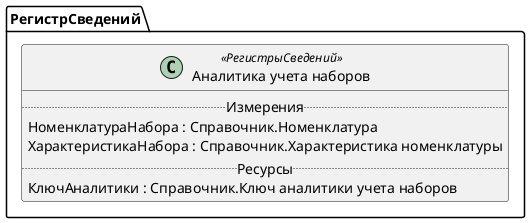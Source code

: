 ﻿@startuml АналитикаУчетаНаборов
'!include templates.wsd
'..\include templates.wsd
class РегистрСведений.АналитикаУчетаНаборов as "Аналитика учета наборов" <<РегистрыСведений>>
{
..Измерения..
НоменклатураНабора : Справочник.Номенклатура
ХарактеристикаНабора : Справочник.Характеристика номенклатуры
..Ресурсы..
КлючАналитики : Справочник.Ключ аналитики учета наборов
}
@enduml
